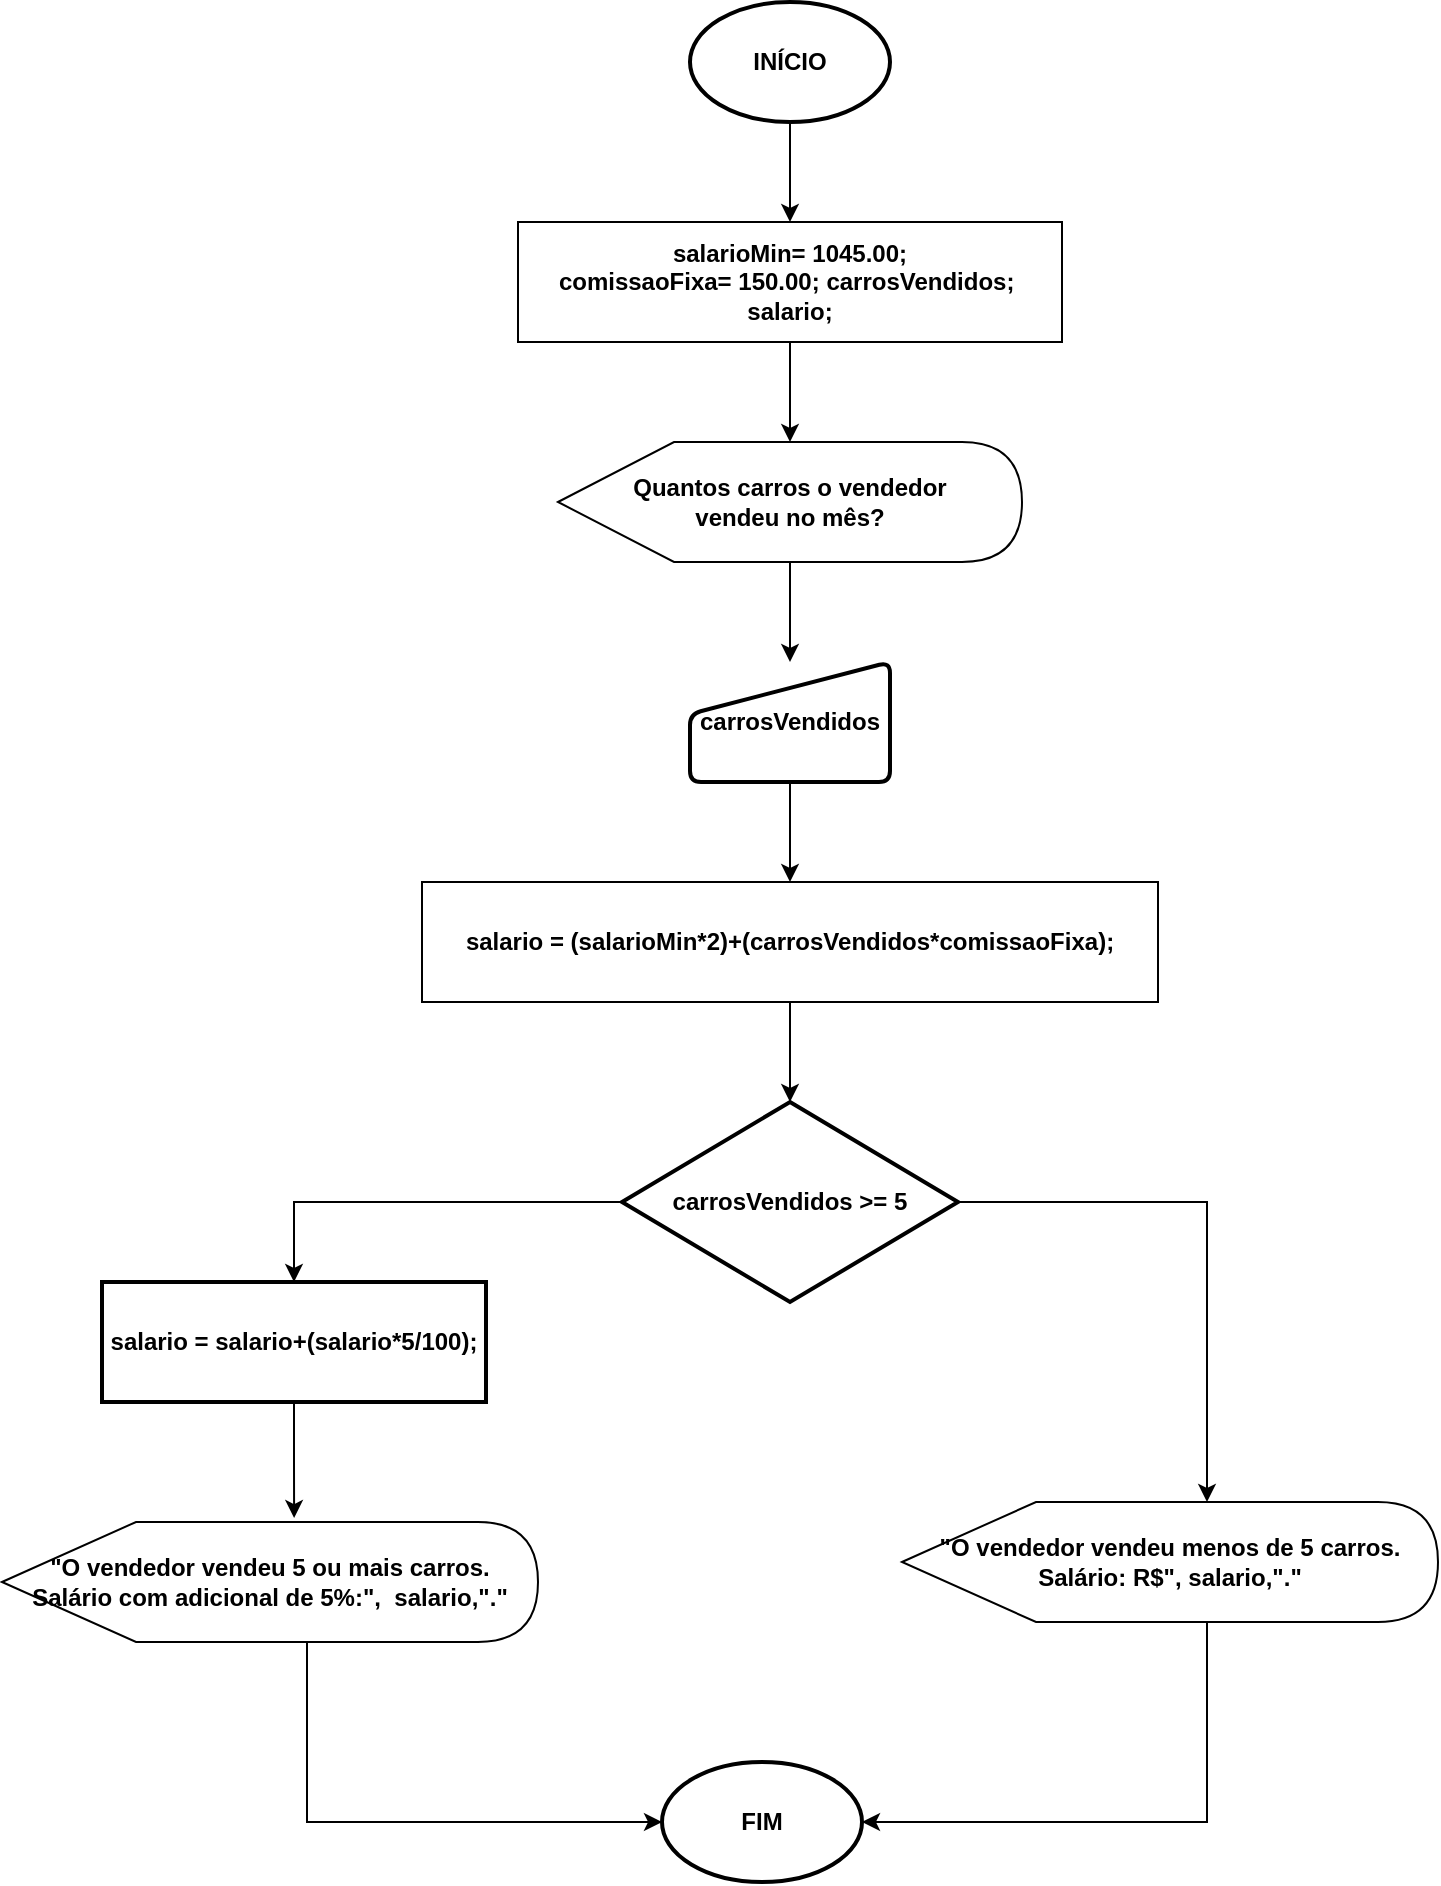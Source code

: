 <mxfile version="13.10.1" type="device"><diagram id="u_FaZ-h-9uqeIwLRLj5G" name="Page-1"><mxGraphModel dx="700" dy="752" grid="1" gridSize="10" guides="1" tooltips="1" connect="1" arrows="1" fold="1" page="1" pageScale="1" pageWidth="827" pageHeight="1169" math="0" shadow="0"><root><mxCell id="0"/><mxCell id="1" parent="0"/><mxCell id="PWxMotI8IIqgIPWOWECb-15" style="edgeStyle=orthogonalEdgeStyle;rounded=0;orthogonalLoop=1;jettySize=auto;html=1;" edge="1" parent="1" source="PWxMotI8IIqgIPWOWECb-3" target="PWxMotI8IIqgIPWOWECb-14"><mxGeometry relative="1" as="geometry"/></mxCell><mxCell id="PWxMotI8IIqgIPWOWECb-3" value="INÍCIO" style="strokeWidth=2;html=1;shape=mxgraph.flowchart.start_1;whiteSpace=wrap;fontStyle=1" vertex="1" parent="1"><mxGeometry x="364" y="30" width="100" height="60" as="geometry"/></mxCell><mxCell id="PWxMotI8IIqgIPWOWECb-17" value="" style="edgeStyle=orthogonalEdgeStyle;rounded=0;orthogonalLoop=1;jettySize=auto;html=1;" edge="1" parent="1" source="PWxMotI8IIqgIPWOWECb-14" target="PWxMotI8IIqgIPWOWECb-16"><mxGeometry relative="1" as="geometry"/></mxCell><mxCell id="PWxMotI8IIqgIPWOWECb-14" value="&lt;div&gt;salarioMin= 1045.00;&lt;br&gt;comissaoFixa= 150.00;&amp;nbsp;&lt;span&gt;carrosVendidos;&amp;nbsp;&lt;/span&gt;&lt;/div&gt;salario;" style="rounded=0;whiteSpace=wrap;html=1;fontStyle=1" vertex="1" parent="1"><mxGeometry x="278" y="140" width="272" height="60" as="geometry"/></mxCell><mxCell id="PWxMotI8IIqgIPWOWECb-19" value="" style="edgeStyle=orthogonalEdgeStyle;rounded=0;orthogonalLoop=1;jettySize=auto;html=1;" edge="1" parent="1" source="PWxMotI8IIqgIPWOWECb-16" target="PWxMotI8IIqgIPWOWECb-18"><mxGeometry relative="1" as="geometry"/></mxCell><mxCell id="PWxMotI8IIqgIPWOWECb-16" value="Quantos carros o vendedor&lt;br&gt;vendeu no mês?" style="shape=display;whiteSpace=wrap;html=1;fontStyle=1" vertex="1" parent="1"><mxGeometry x="298" y="250" width="232" height="60" as="geometry"/></mxCell><mxCell id="PWxMotI8IIqgIPWOWECb-107" value="" style="edgeStyle=orthogonalEdgeStyle;rounded=0;orthogonalLoop=1;jettySize=auto;html=1;" edge="1" parent="1" source="PWxMotI8IIqgIPWOWECb-18" target="PWxMotI8IIqgIPWOWECb-106"><mxGeometry relative="1" as="geometry"/></mxCell><mxCell id="PWxMotI8IIqgIPWOWECb-18" value="carrosVendidos" style="html=1;strokeWidth=2;shape=manualInput;whiteSpace=wrap;rounded=1;size=26;arcSize=11;fontStyle=1" vertex="1" parent="1"><mxGeometry x="364" y="360" width="100" height="60" as="geometry"/></mxCell><mxCell id="PWxMotI8IIqgIPWOWECb-23" value="" style="edgeStyle=orthogonalEdgeStyle;rounded=0;orthogonalLoop=1;jettySize=auto;html=1;" edge="1" parent="1" target="PWxMotI8IIqgIPWOWECb-22"><mxGeometry relative="1" as="geometry"><mxPoint x="414" y="620" as="sourcePoint"/></mxGeometry></mxCell><mxCell id="PWxMotI8IIqgIPWOWECb-30" value="FIM" style="strokeWidth=2;html=1;shape=mxgraph.flowchart.start_1;whiteSpace=wrap;fontStyle=1" vertex="1" parent="1"><mxGeometry x="350" y="910" width="100" height="60" as="geometry"/></mxCell><mxCell id="PWxMotI8IIqgIPWOWECb-109" value="" style="edgeStyle=orthogonalEdgeStyle;rounded=0;orthogonalLoop=1;jettySize=auto;html=1;" edge="1" parent="1" source="PWxMotI8IIqgIPWOWECb-106" target="PWxMotI8IIqgIPWOWECb-108"><mxGeometry relative="1" as="geometry"/></mxCell><mxCell id="PWxMotI8IIqgIPWOWECb-106" value="salario = (salarioMin*2)+(carrosVendidos*comissaoFixa);" style="rounded=0;whiteSpace=wrap;html=1;align=center;fontStyle=1" vertex="1" parent="1"><mxGeometry x="230" y="470" width="368" height="60" as="geometry"/></mxCell><mxCell id="PWxMotI8IIqgIPWOWECb-113" value="" style="edgeStyle=orthogonalEdgeStyle;rounded=0;orthogonalLoop=1;jettySize=auto;html=1;entryX=0.5;entryY=0;entryDx=0;entryDy=0;" edge="1" parent="1" source="PWxMotI8IIqgIPWOWECb-108" target="PWxMotI8IIqgIPWOWECb-112"><mxGeometry relative="1" as="geometry"/></mxCell><mxCell id="PWxMotI8IIqgIPWOWECb-119" style="edgeStyle=orthogonalEdgeStyle;rounded=0;orthogonalLoop=1;jettySize=auto;html=1;entryX=0;entryY=0;entryDx=152.5;entryDy=0;entryPerimeter=0;exitX=1;exitY=0.5;exitDx=0;exitDy=0;exitPerimeter=0;" edge="1" parent="1" source="PWxMotI8IIqgIPWOWECb-108" target="PWxMotI8IIqgIPWOWECb-118"><mxGeometry relative="1" as="geometry"/></mxCell><mxCell id="PWxMotI8IIqgIPWOWECb-108" value="carrosVendidos &amp;gt;= 5" style="strokeWidth=2;html=1;shape=mxgraph.flowchart.decision;whiteSpace=wrap;align=center;fontStyle=1" vertex="1" parent="1"><mxGeometry x="330" y="580" width="168" height="100" as="geometry"/></mxCell><mxCell id="PWxMotI8IIqgIPWOWECb-115" value="" style="edgeStyle=orthogonalEdgeStyle;rounded=0;orthogonalLoop=1;jettySize=auto;html=1;entryX=0.545;entryY=-0.033;entryDx=0;entryDy=0;entryPerimeter=0;" edge="1" parent="1" source="PWxMotI8IIqgIPWOWECb-112" target="PWxMotI8IIqgIPWOWECb-114"><mxGeometry relative="1" as="geometry"/></mxCell><mxCell id="PWxMotI8IIqgIPWOWECb-112" value="salario = salario+(salario*5/100);" style="whiteSpace=wrap;html=1;strokeWidth=2;fontStyle=1" vertex="1" parent="1"><mxGeometry x="70" y="670" width="192" height="60" as="geometry"/></mxCell><mxCell id="PWxMotI8IIqgIPWOWECb-116" style="edgeStyle=orthogonalEdgeStyle;rounded=0;orthogonalLoop=1;jettySize=auto;html=1;entryX=0;entryY=0.5;entryDx=0;entryDy=0;entryPerimeter=0;exitX=0;exitY=0;exitDx=152.5;exitDy=60;exitPerimeter=0;" edge="1" parent="1" source="PWxMotI8IIqgIPWOWECb-114" target="PWxMotI8IIqgIPWOWECb-30"><mxGeometry relative="1" as="geometry"/></mxCell><mxCell id="PWxMotI8IIqgIPWOWECb-114" value="&quot;O vendedor vendeu 5 ou mais carros.&lt;br&gt;Salário com adicional de 5%:&quot;,&amp;nbsp; salario,&quot;.&quot;" style="shape=display;whiteSpace=wrap;html=1;align=center;fontStyle=1" vertex="1" parent="1"><mxGeometry x="20" y="790" width="268" height="60" as="geometry"/></mxCell><mxCell id="PWxMotI8IIqgIPWOWECb-120" style="edgeStyle=orthogonalEdgeStyle;rounded=0;orthogonalLoop=1;jettySize=auto;html=1;entryX=1;entryY=0.5;entryDx=0;entryDy=0;entryPerimeter=0;exitX=0;exitY=0;exitDx=152.5;exitDy=60;exitPerimeter=0;" edge="1" parent="1" source="PWxMotI8IIqgIPWOWECb-118" target="PWxMotI8IIqgIPWOWECb-30"><mxGeometry relative="1" as="geometry"/></mxCell><mxCell id="PWxMotI8IIqgIPWOWECb-118" value="&quot;O vendedor vendeu menos de 5 carros. Salário: R$&quot;, salario,&quot;.&quot;" style="shape=display;whiteSpace=wrap;html=1;align=center;fontStyle=1" vertex="1" parent="1"><mxGeometry x="470" y="780" width="268" height="60" as="geometry"/></mxCell></root></mxGraphModel></diagram></mxfile>